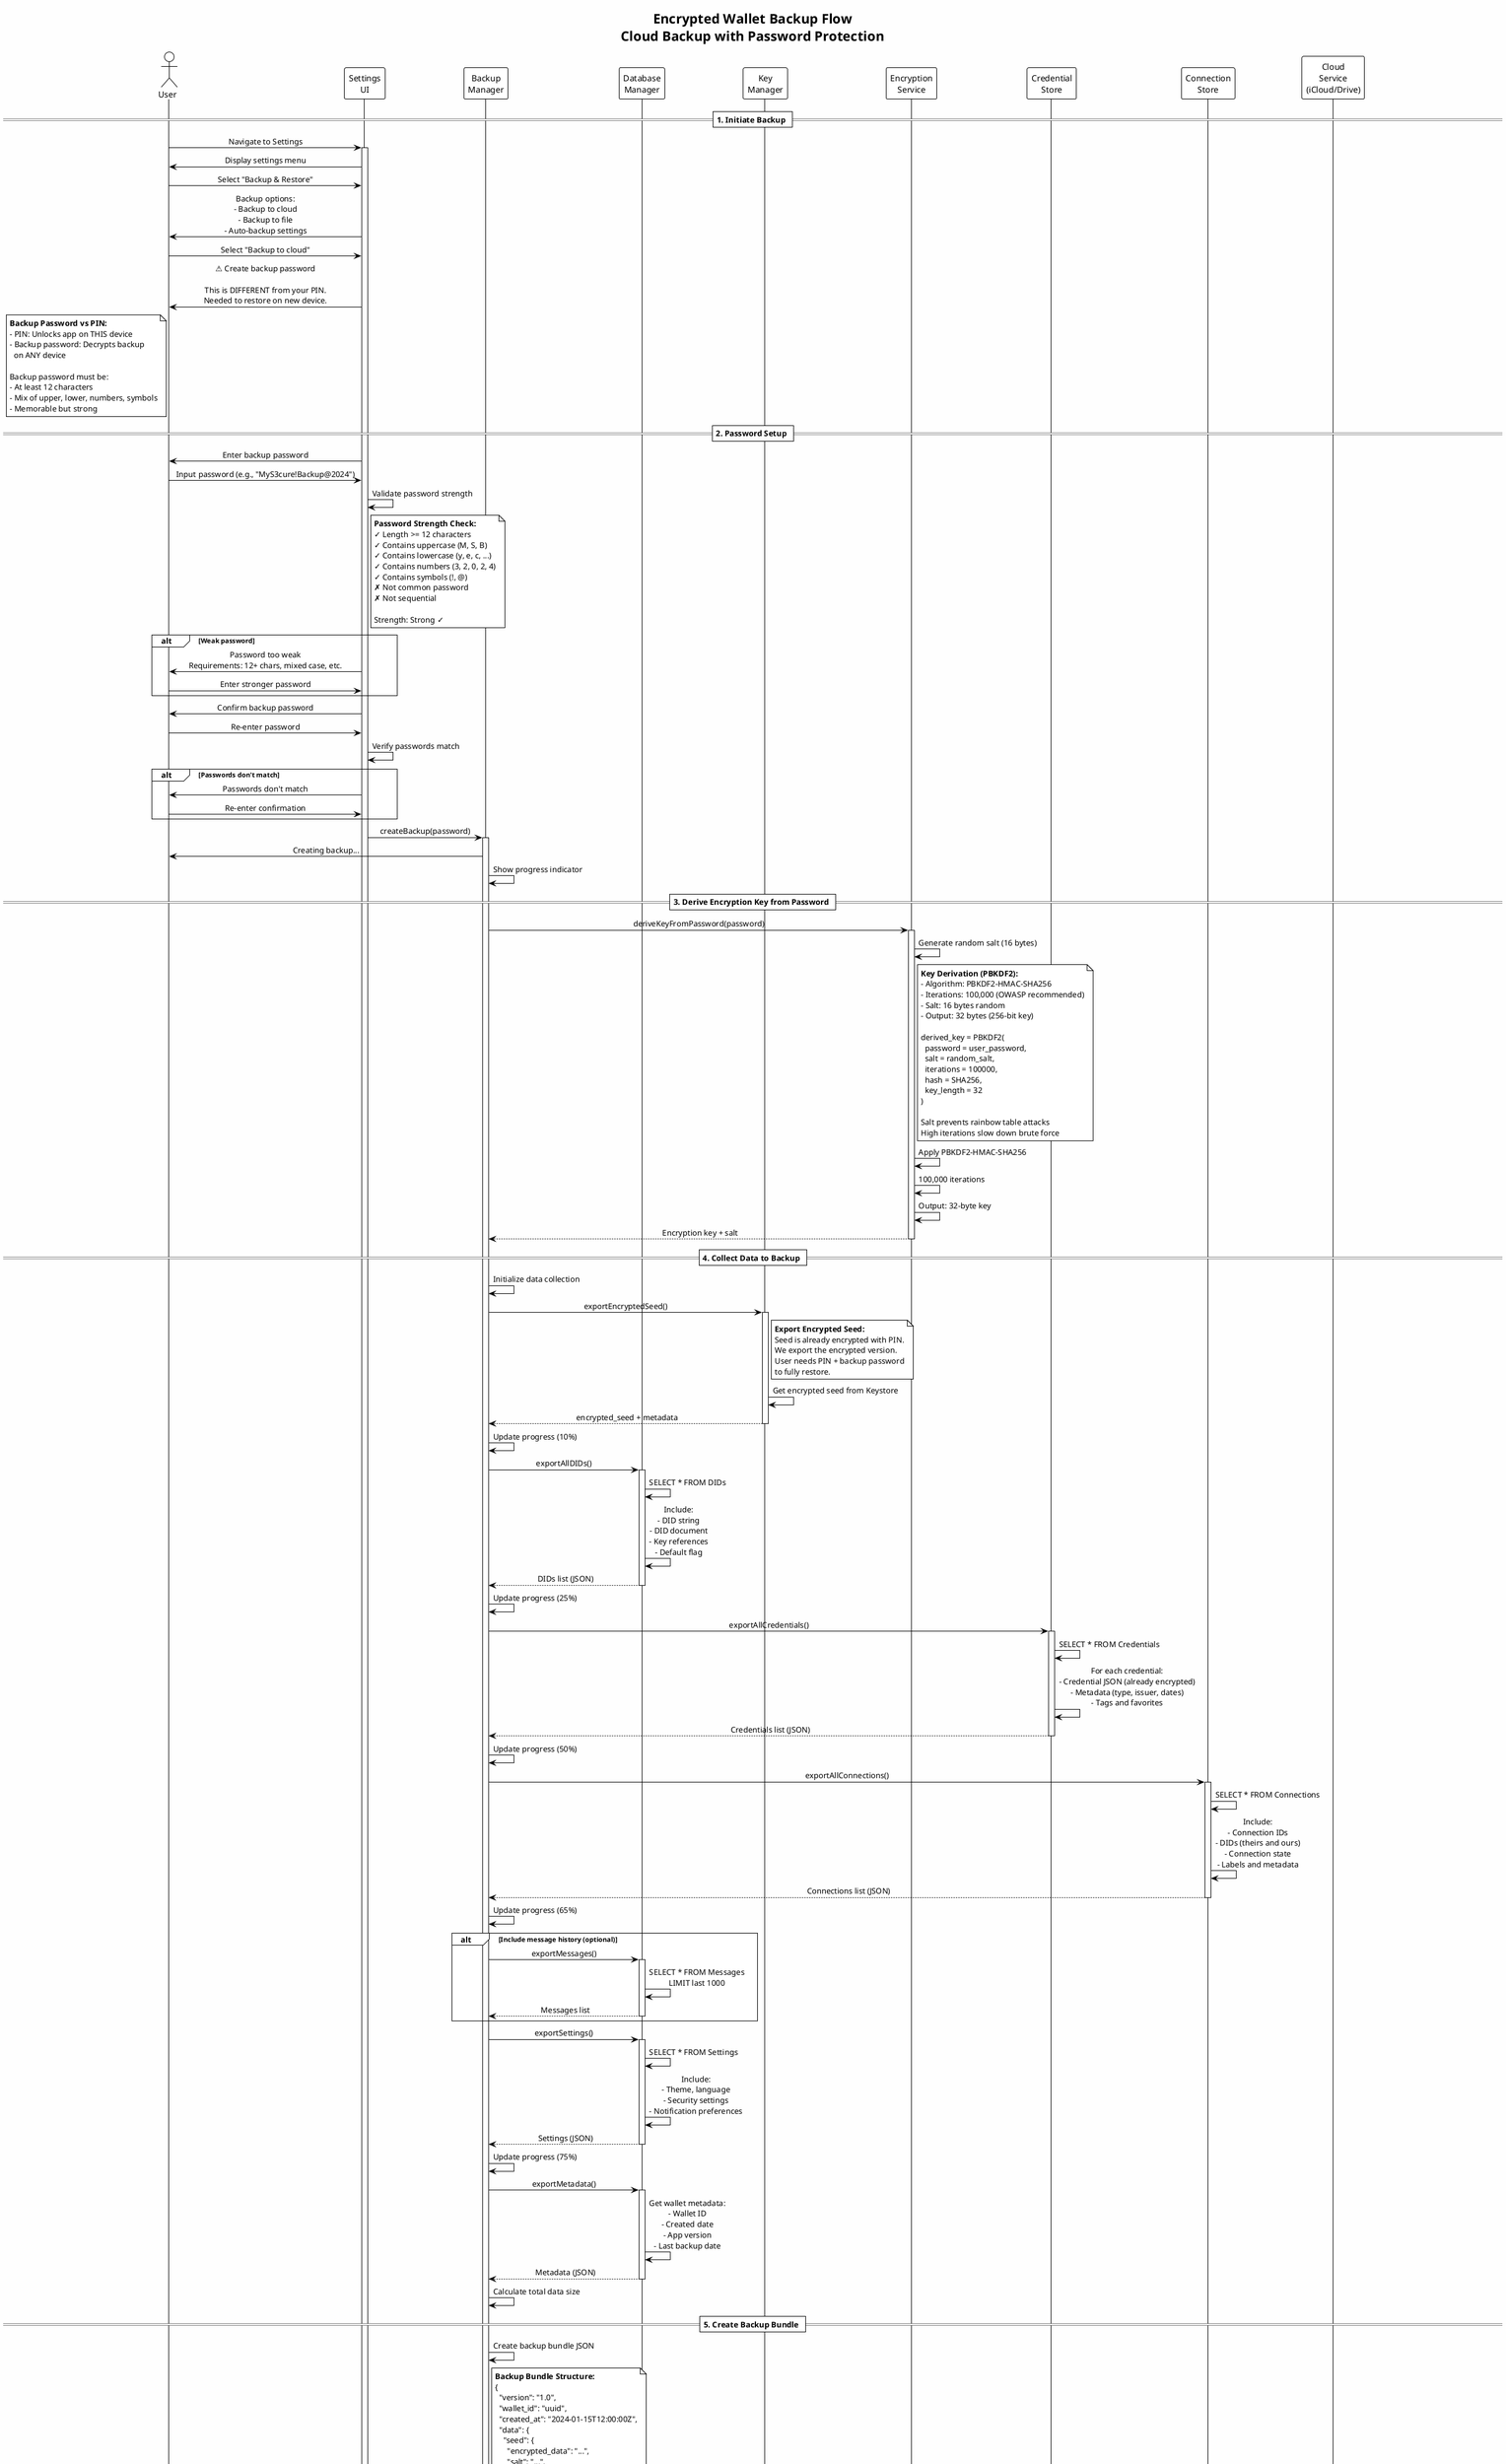 @startuml 10-seq-backup-encrypted
!theme plain
skinparam backgroundColor #FEFEFE
skinparam sequenceMessageAlign center

title Encrypted Wallet Backup Flow\n**Cloud Backup with Password Protection**

actor "User" as User
participant "Settings\nUI" as SettingsUI
participant "Backup\nManager" as BackupMgr
participant "Database\nManager" as DBMgr
participant "Key\nManager" as KeyMgr
participant "Encryption\nService" as EncryptSvc
participant "Credential\nStore" as CredStore
participant "Connection\nStore" as ConnStore
participant "Cloud\nService\n(iCloud/Drive)" as Cloud

== 1. Initiate Backup ==

User -> SettingsUI: Navigate to Settings
activate SettingsUI

SettingsUI -> User: Display settings menu
User -> SettingsUI: Select "Backup & Restore"

SettingsUI -> User: Backup options:\n- Backup to cloud\n- Backup to file\n- Auto-backup settings

User -> SettingsUI: Select "Backup to cloud"

SettingsUI -> User: ⚠️ Create backup password\n\nThis is DIFFERENT from your PIN.\nNeeded to restore on new device.

note left of User
  **Backup Password vs PIN:**
  - PIN: Unlocks app on THIS device
  - Backup password: Decrypts backup
    on ANY device
  
  Backup password must be:
  - At least 12 characters
  - Mix of upper, lower, numbers, symbols
  - Memorable but strong
end note

== 2. Password Setup ==

SettingsUI -> User: Enter backup password
User -> SettingsUI: Input password (e.g., "MyS3cure!Backup@2024")

SettingsUI -> SettingsUI: Validate password strength

note right of SettingsUI
  **Password Strength Check:**
  ✓ Length >= 12 characters
  ✓ Contains uppercase (M, S, B)
  ✓ Contains lowercase (y, e, c, ...)
  ✓ Contains numbers (3, 2, 0, 2, 4)
  ✓ Contains symbols (!, @)
  ✗ Not common password
  ✗ Not sequential
  
  Strength: Strong ✓
end note

alt Weak password
  SettingsUI -> User: Password too weak\nRequirements: 12+ chars, mixed case, etc.
  User -> SettingsUI: Enter stronger password
end

SettingsUI -> User: Confirm backup password
User -> SettingsUI: Re-enter password

SettingsUI -> SettingsUI: Verify passwords match

alt Passwords don't match
  SettingsUI -> User: Passwords don't match
  User -> SettingsUI: Re-enter confirmation
end

SettingsUI -> BackupMgr: createBackup(password)
activate BackupMgr

BackupMgr -> User: Creating backup...
BackupMgr -> BackupMgr: Show progress indicator

== 3. Derive Encryption Key from Password ==

BackupMgr -> EncryptSvc: deriveKeyFromPassword(password)
activate EncryptSvc

EncryptSvc -> EncryptSvc: Generate random salt (16 bytes)

note right of EncryptSvc
  **Key Derivation (PBKDF2):**
  - Algorithm: PBKDF2-HMAC-SHA256
  - Iterations: 100,000 (OWASP recommended)
  - Salt: 16 bytes random
  - Output: 32 bytes (256-bit key)
  
  derived_key = PBKDF2(
    password = user_password,
    salt = random_salt,
    iterations = 100000,
    hash = SHA256,
    key_length = 32
  )
  
  Salt prevents rainbow table attacks
  High iterations slow down brute force
end note

EncryptSvc -> EncryptSvc: Apply PBKDF2-HMAC-SHA256
EncryptSvc -> EncryptSvc: 100,000 iterations
EncryptSvc -> EncryptSvc: Output: 32-byte key

EncryptSvc --> BackupMgr: Encryption key + salt
deactivate EncryptSvc

== 4. Collect Data to Backup ==

BackupMgr -> BackupMgr: Initialize data collection

BackupMgr -> KeyMgr: exportEncryptedSeed()
activate KeyMgr
note right of KeyMgr
  **Export Encrypted Seed:**
  Seed is already encrypted with PIN.
  We export the encrypted version.
  User needs PIN + backup password
  to fully restore.
end note
KeyMgr -> KeyMgr: Get encrypted seed from Keystore
KeyMgr --> BackupMgr: encrypted_seed + metadata
deactivate KeyMgr

BackupMgr -> BackupMgr: Update progress (10%)

BackupMgr -> DBMgr: exportAllDIDs()
activate DBMgr
DBMgr -> DBMgr: SELECT * FROM DIDs
DBMgr -> DBMgr: Include:\n- DID string\n- DID document\n- Key references\n- Default flag
DBMgr --> BackupMgr: DIDs list (JSON)
deactivate DBMgr

BackupMgr -> BackupMgr: Update progress (25%)

BackupMgr -> CredStore: exportAllCredentials()
activate CredStore
CredStore -> CredStore: SELECT * FROM Credentials
CredStore -> CredStore: For each credential:\n- Credential JSON (already encrypted)\n- Metadata (type, issuer, dates)\n- Tags and favorites
CredStore --> BackupMgr: Credentials list (JSON)
deactivate CredStore

BackupMgr -> BackupMgr: Update progress (50%)

BackupMgr -> ConnStore: exportAllConnections()
activate ConnStore
ConnStore -> ConnStore: SELECT * FROM Connections
ConnStore -> ConnStore: Include:\n- Connection IDs\n- DIDs (theirs and ours)\n- Connection state\n- Labels and metadata
ConnStore --> BackupMgr: Connections list (JSON)
deactivate ConnStore

BackupMgr -> BackupMgr: Update progress (65%)

alt Include message history (optional)
  BackupMgr -> DBMgr: exportMessages()
  activate DBMgr
  DBMgr -> DBMgr: SELECT * FROM Messages\nLIMIT last 1000
  DBMgr --> BackupMgr: Messages list
  deactivate DBMgr
end

BackupMgr -> DBMgr: exportSettings()
activate DBMgr
DBMgr -> DBMgr: SELECT * FROM Settings
DBMgr -> DBMgr: Include:\n- Theme, language\n- Security settings\n- Notification preferences
DBMgr --> BackupMgr: Settings (JSON)
deactivate DBMgr

BackupMgr -> BackupMgr: Update progress (75%)

BackupMgr -> DBMgr: exportMetadata()
activate DBMgr
DBMgr -> DBMgr: Get wallet metadata:\n- Wallet ID\n- Created date\n- App version\n- Last backup date
DBMgr --> BackupMgr: Metadata (JSON)
deactivate DBMgr

BackupMgr -> BackupMgr: Calculate total data size

== 5. Create Backup Bundle ==

BackupMgr -> BackupMgr: Create backup bundle JSON

note right of BackupMgr
  **Backup Bundle Structure:**
  {
    "version": "1.0",
    "wallet_id": "uuid",
    "created_at": "2024-01-15T12:00:00Z",
    "data": {
      "seed": {
        "encrypted_data": "...",
        "salt": "...",
        "iv": "..."
      },
      "dids": [{
        "did": "did:key:z6Mkf...",
        "document": {...},
        "keys": [...],
        "is_default": true
      }],
      "credentials": [{
        "id": "...",
        "type": "...",
        "issuer": "...",
        "data": "..."
      }],
      "connections": [{...}],
      "messages": [{...}],
      "settings": {...}
    }
  }
end note

BackupMgr -> BackupMgr: Serialize to JSON
BackupMgr -> BackupMgr: Calculate data size: 2.4 MB

BackupMgr -> BackupMgr: Create data manifest
note right of BackupMgr
  **Data Manifest:**
  - DIDs count: 3
  - Credentials count: 15
  - Connections count: 8
  - Messages count: 142
  - Data size: 2.4 MB
  - Checksum: SHA256 hash
end note

BackupMgr -> BackupMgr: Update progress (80%)

== 6. Encrypt Backup Bundle ==

BackupMgr -> EncryptSvc: encryptBackup(bundle, key)
activate EncryptSvc

EncryptSvc -> EncryptSvc: Generate random IV (12 bytes)

note right of EncryptSvc
  **AES-256-GCM Encryption:**
  - Algorithm: AES-256-GCM
  - Key: 32 bytes (from PBKDF2)
  - IV: 12 bytes random (unique per backup)
  - Tag: 16 bytes (authentication)
  
  Authenticated encryption:
  - Encryption + integrity check
  - Prevents tampering
  - Detects corruption
  
  ciphertext || tag = AES256_GCM_Encrypt(
    plaintext = bundle_json,
    key = derived_key,
    iv = random_iv
  )
end note

EncryptSvc -> EncryptSvc: Encrypt with AES-256-GCM
EncryptSvc -> EncryptSvc: Get authentication tag
EncryptSvc -> EncryptSvc: Combine: ciphertext || tag

EncryptSvc -> EncryptSvc: Calculate backup hash (SHA-256)

EncryptSvc --> BackupMgr: Encrypted data + tag + hash
deactivate EncryptSvc

BackupMgr -> BackupMgr: Update progress (85%)

== 7. Create Backup Metadata ==

BackupMgr -> BackupMgr: Create backup metadata

note right of BackupMgr
  **Backup Metadata (Unencrypted):**
  Stored alongside encrypted backup
  Allows preview without decryption
  
  {
    "format_version": "1.0",
    "backup_date": "2024-01-15T12:00:00Z",
    "wallet_id": "abc123...",
    "data_version": "1.0",
    "app_version": "2.1.0",
    "encryption": {
      "algorithm": "AES-256-GCM",
      "kdf": "PBKDF2-HMAC-SHA256",
      "kdf_iterations": 100000,
      "salt": "base64_salt",
      "iv": "base64_iv"
    },
    "manifest": {
      "dids_count": 3,
      "credentials_count": 15,
      "connections_count": 8,
      "data_size": 2485760
    },
    "checksum": "sha256_hash"
  }
end note

BackupMgr -> BackupMgr: Package: encrypted_data + metadata

== 8. Upload to Cloud ==

BackupMgr -> Cloud: Authenticate to cloud service
activate Cloud

alt iOS
  Cloud -> Cloud: Use iCloud API
  Cloud -> Cloud: Authenticate with Apple ID
else Android
  Cloud -> Cloud: Use Google Drive API
  Cloud -> Cloud: Authenticate with Google account
end

Cloud --> BackupMgr: Authentication successful
deactivate Cloud

BackupMgr -> Cloud: Check storage space available
activate Cloud
Cloud -> Cloud: Query quota
Cloud --> BackupMgr: Available: 5 GB
deactivate Cloud

alt Insufficient space
  BackupMgr -> SettingsUI: Not enough cloud storage
  SettingsUI -> User: Error: Insufficient cloud storage
  deactivate BackupMgr
  deactivate SettingsUI
  [<-- User
end

BackupMgr -> BackupMgr: Generate backup filename

note right of BackupMgr
  **Backup Filename:**
  sphereon_backup_<date>_<wallet_id>.bak
  
  Example:
  sphereon_backup_20240115_abc123.bak
  
  Metadata file:
  sphereon_backup_20240115_abc123.meta.json
end note

BackupMgr -> Cloud: Create/check backup folder
activate Cloud
Cloud -> Cloud: Ensure "Sphereon Backups" folder exists
Cloud --> BackupMgr: Folder ready
deactivate Cloud

BackupMgr -> Cloud: Upload encrypted backup file
activate Cloud
Cloud -> Cloud: Stream upload (chunked)
BackupMgr -> SettingsUI: Update progress (85-95%)
SettingsUI -> User: Uploading... 87%
Cloud --> BackupMgr: Upload complete
deactivate Cloud

BackupMgr -> Cloud: Upload metadata file
activate Cloud
Cloud -> Cloud: Upload metadata JSON
Cloud --> BackupMgr: Upload complete
deactivate Cloud

BackupMgr -> BackupMgr: Update progress (98%)

== 9. Verify Backup ==

BackupMgr -> Cloud: Download backup file (verify)
activate Cloud
Cloud --> BackupMgr: Downloaded file
deactivate Cloud

BackupMgr -> BackupMgr: Calculate hash of downloaded file
BackupMgr -> BackupMgr: Compare with original hash

alt Hash mismatch
  BackupMgr -> SettingsUI: Backup verification failed
  SettingsUI -> User: Error: Backup corrupted\nRetrying...
  BackupMgr -> BackupMgr: Retry upload
end

BackupMgr -> BackupMgr: Hash matches ✓

BackupMgr -> EncryptSvc: Test decrypt (with password)
activate EncryptSvc
EncryptSvc -> EncryptSvc: Attempt decryption
EncryptSvc -> EncryptSvc: Verify authentication tag
EncryptSvc --> BackupMgr: Decryption successful ✓
deactivate EncryptSvc

BackupMgr -> BackupMgr: Parse decrypted JSON
BackupMgr -> BackupMgr: Validate structure

alt Invalid structure
  BackupMgr -> SettingsUI: Backup verification failed
  SettingsUI -> User: Error: Backup corrupted
  deactivate BackupMgr
  deactivate SettingsUI
  [<-- User
end

BackupMgr -> BackupMgr: All verifications passed ✓

== 10. Store Backup Metadata Locally ==

BackupMgr -> DBMgr: storeBackupRecord(metadata)
activate DBMgr

note right of DBMgr
  **Local Backup Record:**
  Tracks backup history
  Enables "last backup" display
  
  {
    "backup_id": "uuid",
    "backup_date": "2024-01-15T12:00:00Z",
    "location": "iCloud",
    "file_name": "sphereon_backup_20240115_abc123.bak",
    "data_size": 2485760,
    "status": "verified",
    "dids_count": 3,
    "credentials_count": 15
  }
end note

DBMgr -> DBMgr: INSERT INTO BackupHistory
DBMgr -> DBMgr: Update Settings:\nlast_backup_date = now
DBMgr --> BackupMgr: Record stored
deactivate DBMgr

== 11. Cleanup & Complete ==

BackupMgr -> BackupMgr: Clear password from memory
BackupMgr -> BackupMgr: Clear encryption key from memory
BackupMgr -> BackupMgr: Clear plaintext data from memory
BackupMgr -> BackupMgr: Delete temporary files

note right of BackupMgr
  **Security Cleanup:**
  ✓ Zero out password buffer
  ✓ Zero out encryption key
  ✓ Clear plaintext JSON
  ✓ Secure delete temp files
  
  Only encrypted backup remains
end note

BackupMgr -> BackupMgr: Update progress (100%)

BackupMgr --> SettingsUI: Backup complete
deactivate BackupMgr

SettingsUI -> User: ✓ Backup Successful!\n\nBackup location: iCloud\nDate: 2024-01-15 12:00\nSize: 2.4 MB\n\n⚠️ IMPORTANT:\nRemember your backup password!\nWithout it, backup cannot be restored.

note left of User
  **Backup Complete:**
  
  What was backed up:
  ✓ Encrypted seed
  ✓ 3 DIDs
  ✓ 15 Credentials
  ✓ 8 Connections
  ✓ All settings
  
  What's protected:
  ✓ Password-protected (user password)
  ✓ AES-256-GCM encrypted
  ✓ Integrity-verified
  ✓ Stored in cloud
  
  To restore:
  - Install app on new device
  - Select "Restore from backup"
  - Enter backup password
  - Also need device PIN
end note

SettingsUI -> User: Enable auto-backup?
User -> SettingsUI: Yes / No

alt Auto-backup enabled
  SettingsUI -> SettingsUI: Schedule weekly auto-backup
  SettingsUI -> User: Auto-backup every Sunday at 2 AM
end

SettingsUI -> User: Return to settings
deactivate SettingsUI

note over User, Cloud
  **Backup Flow Complete!**
  
  **Key Security Features:**
  1. Backup password separate from PIN
  2. PBKDF2 key derivation (100k iterations)
  3. AES-256-GCM authenticated encryption
  4. Unique salt and IV per backup
  5. Integrity verification
  6. Zero-knowledge (cloud can't decrypt)
  
  **User can now:**
  - Restore on new device
  - Recover from lost/broken device
  - Migrate to different phone
  
  **Important:**
  Backup password must be remembered!
  No password = no recovery
end note

@enduml
